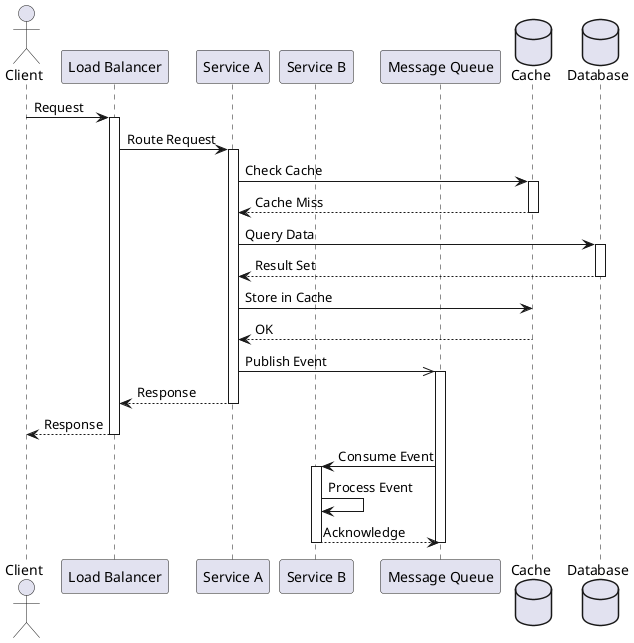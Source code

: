 @startuml
actor Client
participant "Load Balancer" as LB
participant "Service A" as SvcA
participant "Service B" as SvcB
participant "Message Queue" as MQ
database "Cache" as Cache
database "Database" as DB

Client -> LB: Request
activate LB

LB -> SvcA: Route Request
activate SvcA

SvcA -> Cache: Check Cache
activate Cache
Cache --> SvcA: Cache Miss
deactivate Cache

SvcA -> DB: Query Data
activate DB
DB --> SvcA: Result Set
deactivate DB

SvcA -> Cache: Store in Cache
Cache --> SvcA: OK

SvcA ->> MQ: Publish Event
activate MQ

SvcA --> LB: Response
deactivate SvcA

LB --> Client: Response
deactivate LB

MQ -> SvcB: Consume Event
activate SvcB
SvcB -> SvcB: Process Event
SvcB --> MQ: Acknowledge
deactivate SvcB
deactivate MQ

@enduml